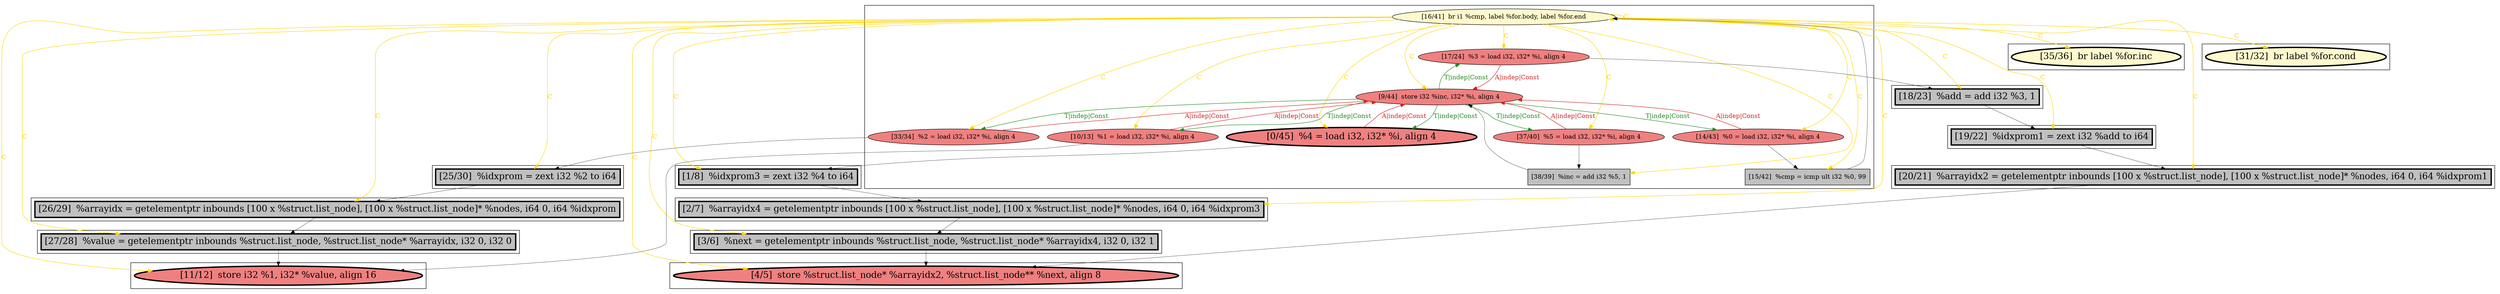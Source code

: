 
digraph G {



node941->node943 [style=solid,color=gold,label="C",penwidth=1.0,fontcolor=gold ]
node941->node934 [style=solid,color=gold,label="C",penwidth=1.0,fontcolor=gold ]
node936->node940 [style=solid,color=black,label="",penwidth=0.5,fontcolor=black ]
node941->node937 [style=solid,color=gold,label="C",penwidth=1.0,fontcolor=gold ]
node940->node943 [style=solid,color=forestgreen,label="T|indep|Const",penwidth=1.0,fontcolor=forestgreen ]
node940->node939 [style=solid,color=forestgreen,label="T|indep|Const",penwidth=1.0,fontcolor=forestgreen ]
node939->node940 [style=solid,color=firebrick3,label="A|indep|Const",penwidth=1.0,fontcolor=firebrick3 ]
node931->node929 [style=solid,color=black,label="",penwidth=0.5,fontcolor=black ]
node943->node940 [style=solid,color=firebrick3,label="A|indep|Const",penwidth=1.0,fontcolor=firebrick3 ]
node941->node951 [style=solid,color=gold,label="C",penwidth=1.0,fontcolor=gold ]
node944->node941 [style=solid,color=black,label="",penwidth=0.5,fontcolor=black ]
node941->node944 [style=solid,color=gold,label="C",penwidth=1.0,fontcolor=gold ]
node940->node945 [style=solid,color=forestgreen,label="T|indep|Const",penwidth=1.0,fontcolor=forestgreen ]
node945->node940 [style=solid,color=firebrick3,label="A|indep|Const",penwidth=1.0,fontcolor=firebrick3 ]
node941->node947 [style=solid,color=gold,label="C",penwidth=1.0,fontcolor=gold ]
node940->node942 [style=solid,color=forestgreen,label="T|indep|Const",penwidth=1.0,fontcolor=forestgreen ]
node951->node935 [style=solid,color=black,label="",penwidth=0.5,fontcolor=black ]
node933->node932 [style=solid,color=black,label="",penwidth=0.5,fontcolor=black ]
node941->node945 [style=solid,color=gold,label="C",penwidth=1.0,fontcolor=gold ]
node941->node930 [style=solid,color=gold,label="C",penwidth=1.0,fontcolor=gold ]
node949->node931 [style=solid,color=black,label="",penwidth=0.5,fontcolor=black ]
node930->node929 [style=solid,color=black,label="",penwidth=0.5,fontcolor=black ]
node941->node929 [style=solid,color=gold,label="C",penwidth=1.0,fontcolor=gold ]
node941->node940 [style=solid,color=gold,label="C",penwidth=1.0,fontcolor=gold ]
node941->node936 [style=solid,color=gold,label="C",penwidth=1.0,fontcolor=gold ]
node941->node950 [style=solid,color=gold,label="C",penwidth=1.0,fontcolor=gold ]
node942->node940 [style=solid,color=firebrick3,label="A|indep|Const",penwidth=1.0,fontcolor=firebrick3 ]
node941->node942 [style=solid,color=gold,label="C",penwidth=1.0,fontcolor=gold ]
node937->node948 [style=solid,color=black,label="",penwidth=0.5,fontcolor=black ]
node941->node946 [style=solid,color=gold,label="C",penwidth=1.0,fontcolor=gold ]
node941->node931 [style=solid,color=gold,label="C",penwidth=1.0,fontcolor=gold ]
node941->node933 [style=solid,color=gold,label="C",penwidth=1.0,fontcolor=gold ]
node938->node934 [style=solid,color=black,label="",penwidth=0.5,fontcolor=black ]
node943->node933 [style=solid,color=black,label="",penwidth=0.5,fontcolor=black ]
node938->node940 [style=solid,color=firebrick3,label="A|indep|Const",penwidth=1.0,fontcolor=firebrick3 ]
node939->node947 [style=solid,color=black,label="",penwidth=0.5,fontcolor=black ]
node941->node935 [style=solid,color=gold,label="C",penwidth=1.0,fontcolor=gold ]
node940->node938 [style=solid,color=forestgreen,label="T|indep|Const",penwidth=1.0,fontcolor=forestgreen ]
node941->node932 [style=solid,color=gold,label="C",penwidth=1.0,fontcolor=gold ]
node941->node948 [style=solid,color=gold,label="C",penwidth=1.0,fontcolor=gold ]
node935->node934 [style=solid,color=black,label="",penwidth=0.5,fontcolor=black ]
node941->node941 [style=solid,color=gold,label="C",penwidth=1.0,fontcolor=gold ]
node937->node940 [style=solid,color=firebrick3,label="A|indep|Const",penwidth=1.0,fontcolor=firebrick3 ]
node940->node937 [style=solid,color=forestgreen,label="T|indep|Const",penwidth=1.0,fontcolor=forestgreen ]
node947->node949 [style=solid,color=black,label="",penwidth=0.5,fontcolor=black ]
node948->node951 [style=solid,color=black,label="",penwidth=0.5,fontcolor=black ]
node941->node938 [style=solid,color=gold,label="C",penwidth=1.0,fontcolor=gold ]
node941->node949 [style=solid,color=gold,label="C",penwidth=1.0,fontcolor=gold ]
node945->node944 [style=solid,color=black,label="",penwidth=0.5,fontcolor=black ]
node941->node939 [style=solid,color=gold,label="C",penwidth=1.0,fontcolor=gold ]
node942->node936 [style=solid,color=black,label="",penwidth=0.5,fontcolor=black ]
node932->node930 [style=solid,color=black,label="",penwidth=0.5,fontcolor=black ]


subgraph cluster13 {


node951 [penwidth=3.0,fontsize=20,fillcolor=grey,label="[26/29]  %arrayidx = getelementptr inbounds [100 x %struct.list_node], [100 x %struct.list_node]* %nodes, i64 0, i64 %idxprom",shape=rectangle,style=filled ]



}

subgraph cluster11 {


node949 [penwidth=3.0,fontsize=20,fillcolor=grey,label="[2/7]  %arrayidx4 = getelementptr inbounds [100 x %struct.list_node], [100 x %struct.list_node]* %nodes, i64 0, i64 %idxprom3",shape=rectangle,style=filled ]



}

subgraph cluster10 {


node948 [penwidth=3.0,fontsize=20,fillcolor=grey,label="[25/30]  %idxprom = zext i32 %2 to i64",shape=rectangle,style=filled ]



}

subgraph cluster9 {


node947 [penwidth=3.0,fontsize=20,fillcolor=grey,label="[1/8]  %idxprom3 = zext i32 %4 to i64",shape=rectangle,style=filled ]



}

subgraph cluster8 {


node946 [penwidth=3.0,fontsize=20,fillcolor=lemonchiffon,label="[31/32]  br label %for.cond",shape=ellipse,style=filled ]



}

subgraph cluster7 {


node944 [fillcolor=grey,label="[15/42]  %cmp = icmp ult i32 %0, 99",shape=rectangle,style=filled ]
node943 [fillcolor=lightcoral,label="[17/24]  %3 = load i32, i32* %i, align 4",shape=ellipse,style=filled ]
node937 [fillcolor=lightcoral,label="[33/34]  %2 = load i32, i32* %i, align 4",shape=ellipse,style=filled ]
node945 [fillcolor=lightcoral,label="[14/43]  %0 = load i32, i32* %i, align 4",shape=ellipse,style=filled ]
node936 [fillcolor=grey,label="[38/39]  %inc = add i32 %5, 1",shape=rectangle,style=filled ]
node938 [fillcolor=lightcoral,label="[10/13]  %1 = load i32, i32* %i, align 4",shape=ellipse,style=filled ]
node939 [penwidth=3.0,fontsize=20,fillcolor=lightcoral,label="[0/45]  %4 = load i32, i32* %i, align 4",shape=ellipse,style=filled ]
node940 [fillcolor=lightcoral,label="[9/44]  store i32 %inc, i32* %i, align 4",shape=ellipse,style=filled ]
node942 [fillcolor=lightcoral,label="[37/40]  %5 = load i32, i32* %i, align 4",shape=ellipse,style=filled ]
node941 [fillcolor=lemonchiffon,label="[16/41]  br i1 %cmp, label %for.body, label %for.end",shape=ellipse,style=filled ]



}

subgraph cluster6 {


node935 [penwidth=3.0,fontsize=20,fillcolor=grey,label="[27/28]  %value = getelementptr inbounds %struct.list_node, %struct.list_node* %arrayidx, i32 0, i32 0",shape=rectangle,style=filled ]



}

subgraph cluster0 {


node929 [penwidth=3.0,fontsize=20,fillcolor=lightcoral,label="[4/5]  store %struct.list_node* %arrayidx2, %struct.list_node** %next, align 8",shape=ellipse,style=filled ]



}

subgraph cluster12 {


node950 [penwidth=3.0,fontsize=20,fillcolor=lemonchiffon,label="[35/36]  br label %for.inc",shape=ellipse,style=filled ]



}

subgraph cluster5 {


node934 [penwidth=3.0,fontsize=20,fillcolor=lightcoral,label="[11/12]  store i32 %1, i32* %value, align 16",shape=ellipse,style=filled ]



}

subgraph cluster1 {


node930 [penwidth=3.0,fontsize=20,fillcolor=grey,label="[20/21]  %arrayidx2 = getelementptr inbounds [100 x %struct.list_node], [100 x %struct.list_node]* %nodes, i64 0, i64 %idxprom1",shape=rectangle,style=filled ]



}

subgraph cluster2 {


node931 [penwidth=3.0,fontsize=20,fillcolor=grey,label="[3/6]  %next = getelementptr inbounds %struct.list_node, %struct.list_node* %arrayidx4, i32 0, i32 1",shape=rectangle,style=filled ]



}

subgraph cluster3 {


node932 [penwidth=3.0,fontsize=20,fillcolor=grey,label="[19/22]  %idxprom1 = zext i32 %add to i64",shape=rectangle,style=filled ]



}

subgraph cluster4 {


node933 [penwidth=3.0,fontsize=20,fillcolor=grey,label="[18/23]  %add = add i32 %3, 1",shape=rectangle,style=filled ]



}

}
